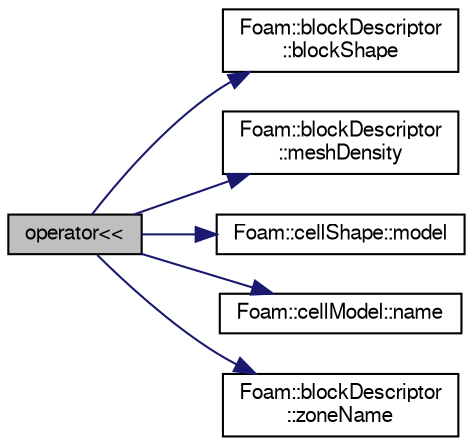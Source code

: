 digraph "operator&lt;&lt;"
{
  bgcolor="transparent";
  edge [fontname="FreeSans",fontsize="10",labelfontname="FreeSans",labelfontsize="10"];
  node [fontname="FreeSans",fontsize="10",shape=record];
  rankdir="LR";
  Node1 [label="operator\<\<",height=0.2,width=0.4,color="black", fillcolor="grey75", style="filled" fontcolor="black"];
  Node1 -> Node2 [color="midnightblue",fontsize="10",style="solid",fontname="FreeSans"];
  Node2 [label="Foam::blockDescriptor\l::blockShape",height=0.2,width=0.4,color="black",URL="$a00137.html#aff83e51cf1b481aca0b15da3d551e8ab",tooltip="Return the block shape. "];
  Node1 -> Node3 [color="midnightblue",fontsize="10",style="solid",fontname="FreeSans"];
  Node3 [label="Foam::blockDescriptor\l::meshDensity",height=0.2,width=0.4,color="black",URL="$a00137.html#a1293ba8e67c92d71c1b87beff6dd0ef8",tooltip="Return the mesh density (number of cells) in the i,j,k directions. "];
  Node1 -> Node4 [color="midnightblue",fontsize="10",style="solid",fontname="FreeSans"];
  Node4 [label="Foam::cellShape::model",height=0.2,width=0.4,color="black",URL="$a00216.html#aeefe402f3085243e6db024dc8bcc1a37",tooltip="Model reference. "];
  Node1 -> Node5 [color="midnightblue",fontsize="10",style="solid",fontname="FreeSans"];
  Node5 [label="Foam::cellModel::name",height=0.2,width=0.4,color="black",URL="$a00208.html#a458824760a535c81f2c31586a907dc7a",tooltip="Return model name. "];
  Node1 -> Node6 [color="midnightblue",fontsize="10",style="solid",fontname="FreeSans"];
  Node6 [label="Foam::blockDescriptor\l::zoneName",height=0.2,width=0.4,color="black",URL="$a00137.html#a401ed708d9921df4739b6047bb515026",tooltip="Return the (optional) zone name. "];
}
